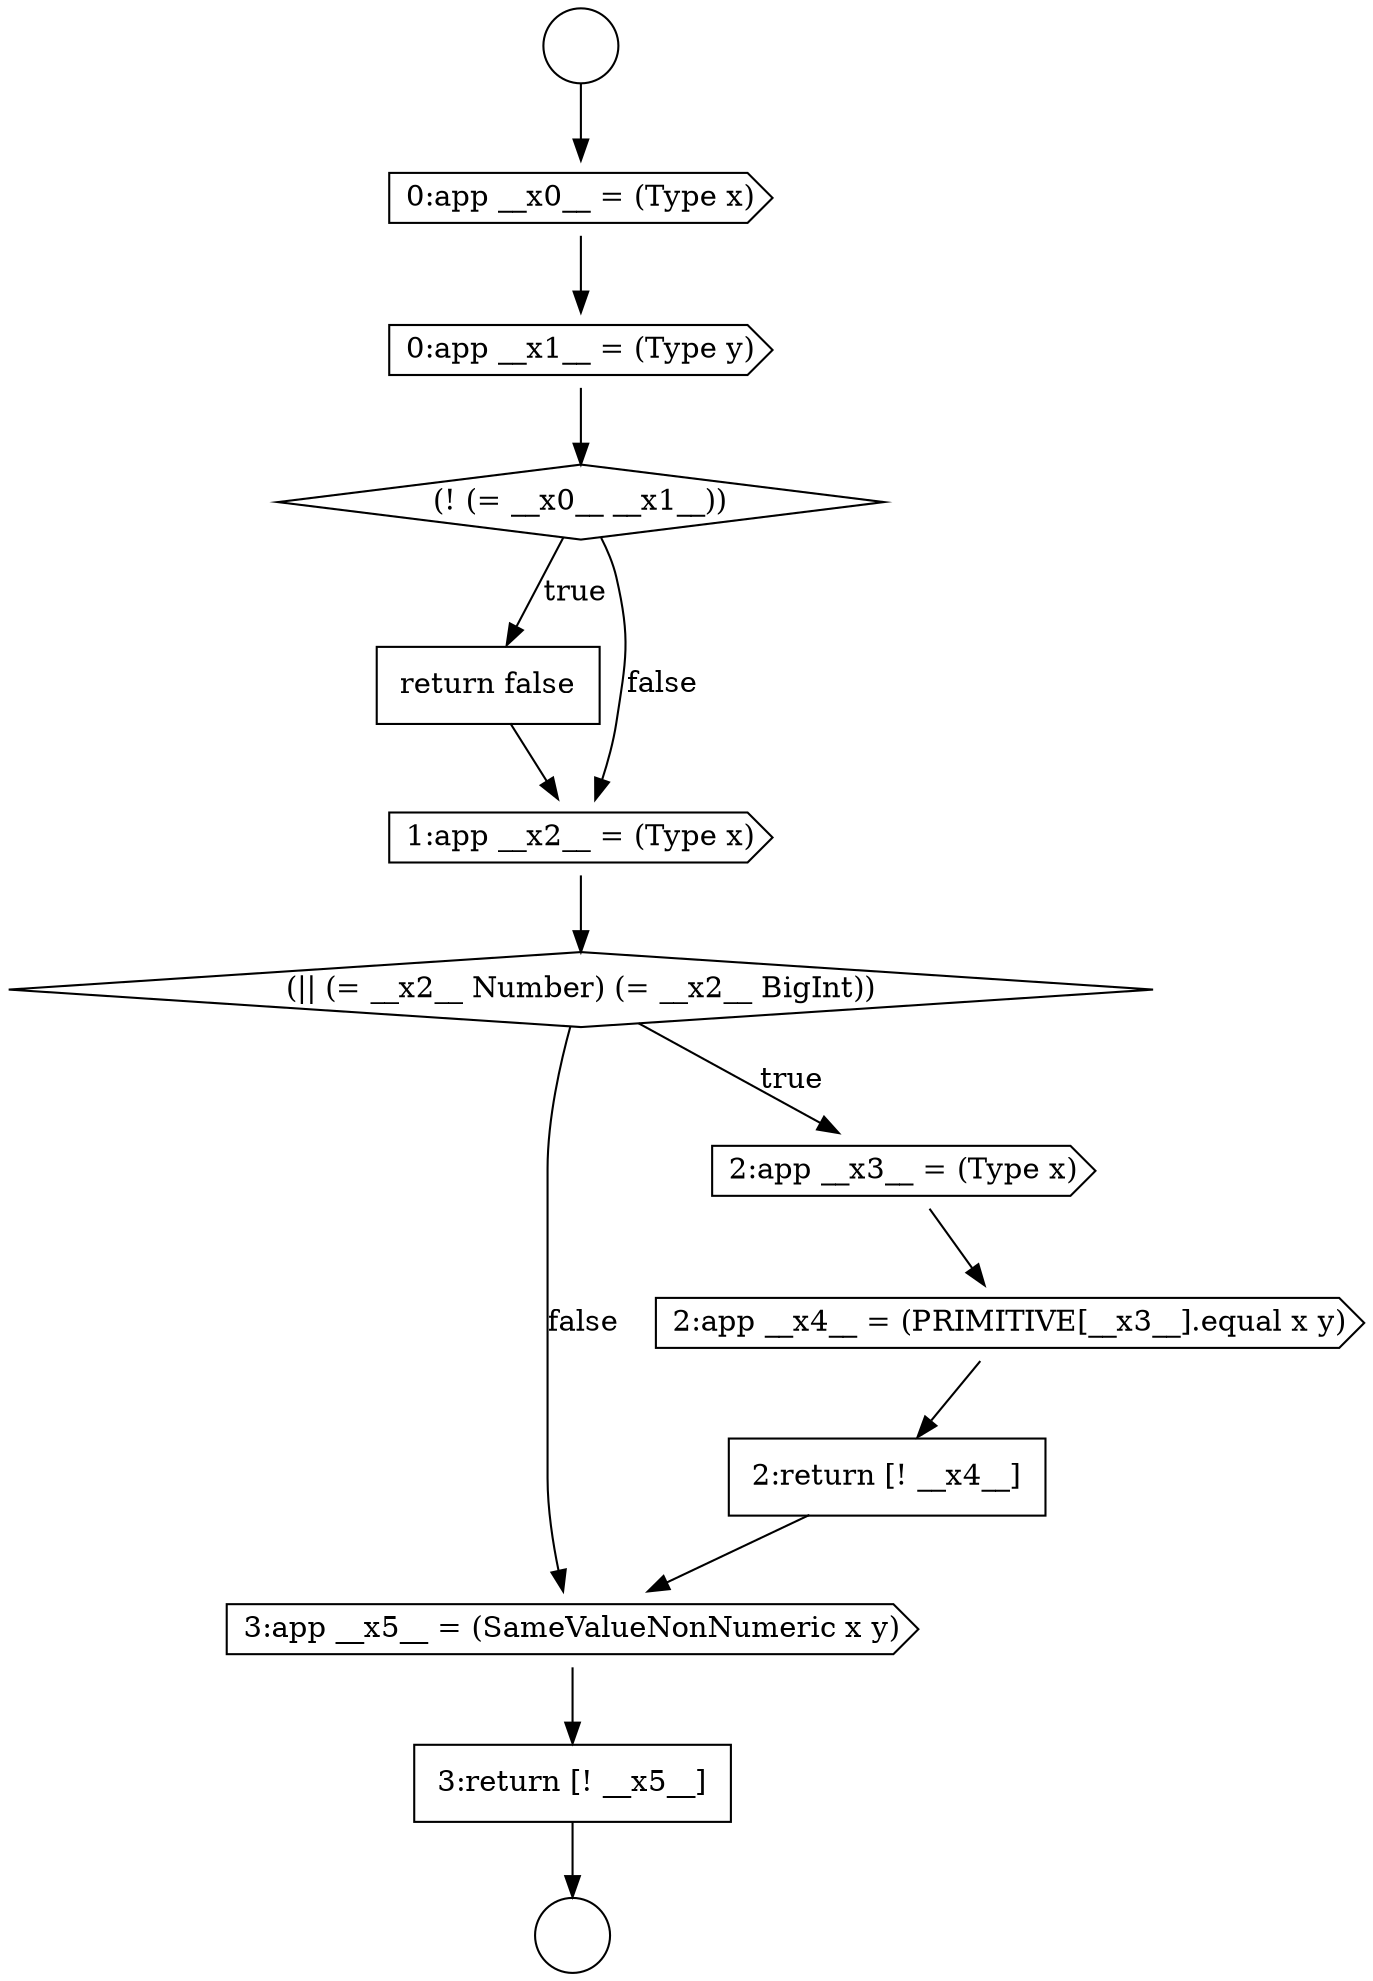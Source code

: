 digraph {
  node0 [shape=circle label=" " color="black" fillcolor="white" style=filled]
  node5 [shape=none, margin=0, label=<<font color="black">
    <table border="0" cellborder="1" cellspacing="0" cellpadding="10">
      <tr><td align="left">return false</td></tr>
    </table>
  </font>> color="black" fillcolor="white" style=filled]
  node10 [shape=none, margin=0, label=<<font color="black">
    <table border="0" cellborder="1" cellspacing="0" cellpadding="10">
      <tr><td align="left">2:return [! __x4__]</td></tr>
    </table>
  </font>> color="black" fillcolor="white" style=filled]
  node1 [shape=circle label=" " color="black" fillcolor="white" style=filled]
  node6 [shape=cds, label=<<font color="black">1:app __x2__ = (Type x)</font>> color="black" fillcolor="white" style=filled]
  node9 [shape=cds, label=<<font color="black">2:app __x4__ = (PRIMITIVE[__x3__].equal x y)</font>> color="black" fillcolor="white" style=filled]
  node2 [shape=cds, label=<<font color="black">0:app __x0__ = (Type x)</font>> color="black" fillcolor="white" style=filled]
  node12 [shape=none, margin=0, label=<<font color="black">
    <table border="0" cellborder="1" cellspacing="0" cellpadding="10">
      <tr><td align="left">3:return [! __x5__]</td></tr>
    </table>
  </font>> color="black" fillcolor="white" style=filled]
  node7 [shape=diamond, label=<<font color="black">(|| (= __x2__ Number) (= __x2__ BigInt))</font>> color="black" fillcolor="white" style=filled]
  node3 [shape=cds, label=<<font color="black">0:app __x1__ = (Type y)</font>> color="black" fillcolor="white" style=filled]
  node11 [shape=cds, label=<<font color="black">3:app __x5__ = (SameValueNonNumeric x y)</font>> color="black" fillcolor="white" style=filled]
  node8 [shape=cds, label=<<font color="black">2:app __x3__ = (Type x)</font>> color="black" fillcolor="white" style=filled]
  node4 [shape=diamond, label=<<font color="black">(! (= __x0__ __x1__))</font>> color="black" fillcolor="white" style=filled]
  node12 -> node1 [ color="black"]
  node2 -> node3 [ color="black"]
  node0 -> node2 [ color="black"]
  node6 -> node7 [ color="black"]
  node9 -> node10 [ color="black"]
  node10 -> node11 [ color="black"]
  node4 -> node5 [label=<<font color="black">true</font>> color="black"]
  node4 -> node6 [label=<<font color="black">false</font>> color="black"]
  node8 -> node9 [ color="black"]
  node5 -> node6 [ color="black"]
  node3 -> node4 [ color="black"]
  node7 -> node8 [label=<<font color="black">true</font>> color="black"]
  node7 -> node11 [label=<<font color="black">false</font>> color="black"]
  node11 -> node12 [ color="black"]
}
